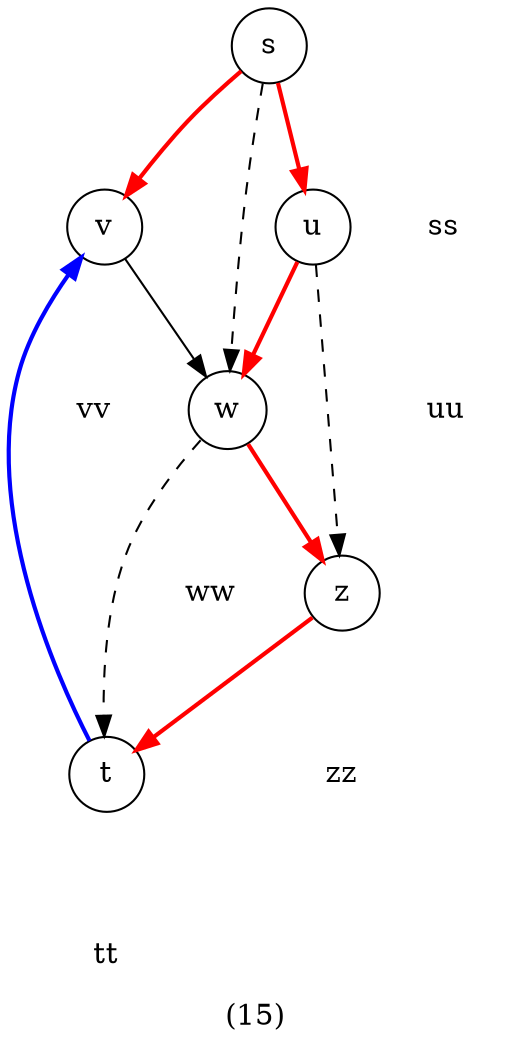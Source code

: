 digraph G {
  graph [label="(15)", lblstyle="below=-1cm"];
  node [style="fill=blue!20", shape=circle, texmode="math"];
  edge [label=" ", lblstyle=auto, topath="bend left"];

  s -> v [texlbl="$7$", color=red, style=bold, topath="bend right"];
  s -> w [texlbl="$4$", color=black, style=dashed];
  s -> u [texlbl="$2$", color=red, style=bold];
  v -> w [texlbl="$1$"];
  u -> w [texlbl="$1$", color=red, style=bold];
  u -> z [texlbl="$3$", color=black, style=dashed];
  w -> t [texlbl="$4$", color=black, style=dashed];
  w -> z [texlbl="$1$", color=red, style=bold, topath="bend right"];
  z -> t [texlbl="$2$", color=red, style=bold];
  t -> v [texlbl="$0$", color=blue, style=bold];

  node [style="", shape=none];
  edge [style=invis, len=0.2, topath=""];
  s -> ss;
  u -> uu;
  v -> vv;
  t -> tt;
  z -> zz;
  w -> ww;
  ss [texlbl="\color{blue}$0$"]
  uu [texlbl="\color{blue}$2$"]
  vv [texlbl="\color{blue}$7$"]
  tt [texlbl="\color{blue}$6$"]
  zz [texlbl="\color{blue}$4$"]
  ww [texlbl="\color{blue}$3$"]

  s [style="fill=green!20"]
  u [style="fill=green!20"]
  w [style="fill=green!20"]
  z [style="fill=green!20"]
  t [style="fill=red!20"]
}
